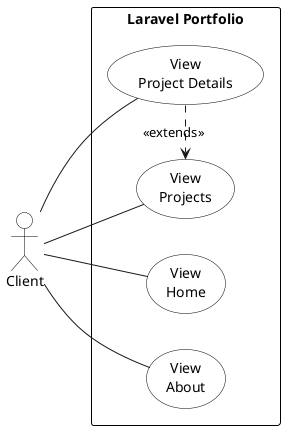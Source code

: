 @startuml
left to right direction
skinparam packageStyle rectangle
skinparam usecase {
  BackgroundColor White
  BorderColor Black
}
skinparam actor {
  BackgroundColor White
  BorderColor Black
}
skinparam rectangle {
  BorderColor Black
}

actor "Client" as C

rectangle "Laravel Portfolio" {
  usecase "View\nHome" as UC1
  usecase "View\nAbout" as UC2
  usecase "View\nProjects" as UC3
  usecase "View\nProject Details" as UC4
}

C -- UC1
C -- UC2
C -- UC3
C -- UC4

' Optional dependency relation
UC4 .> UC3 : <<extends>>

@enduml
